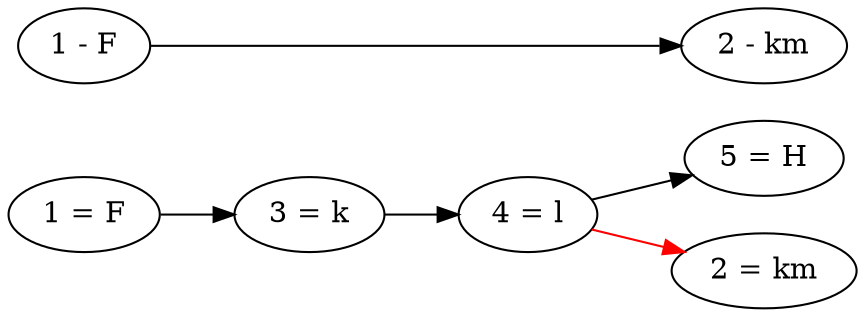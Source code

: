 digraph parallel_chain_03 {


  # Weirdly, if you specify horizontal direction, you
  #   have to put the new nodes before the old nodes.
  rankdir="LR";


  # New node relations.
  "1 = F" -> "3 = k"
  "3 = k" -> "4 = l"
  "4 = l" -> "5 = H"
  "4 = l" -> "2 = km" [color = red]


  # Old node relations.
  "1 - F" -> "2 - km"


  # Just a visual thing.
  # Make the nodes with the same ID show in the same position.
  { rank=same; "1 - F";  "1 = F"; }
  { rank=same; "2 - km"; "2 = km"; }


}
